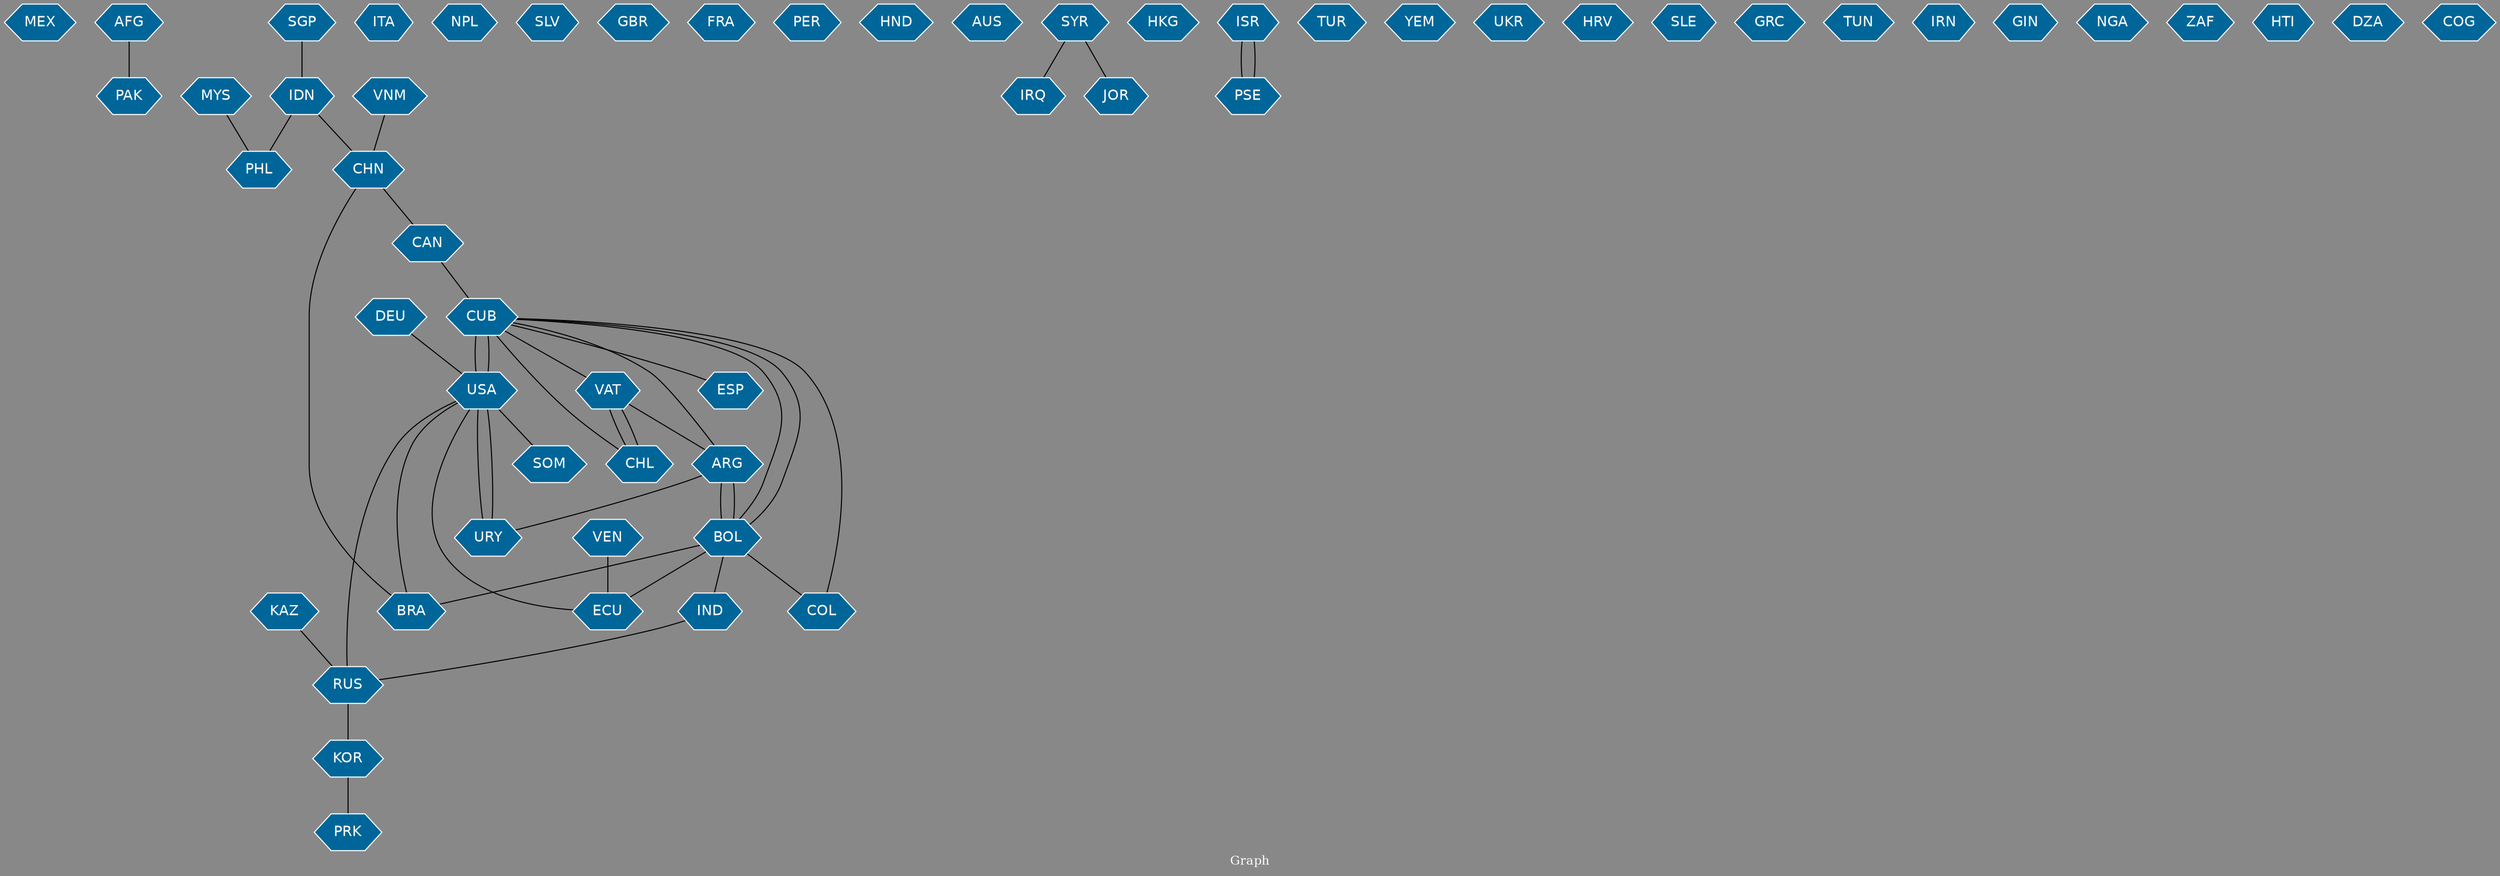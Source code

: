 // Countries together in item graph
graph {
	graph [bgcolor="#888888" fontcolor=white fontsize=12 label="Graph" outputorder=edgesfirst overlap=prism]
	node [color=white fillcolor="#006699" fontcolor=white fontname=Helvetica shape=hexagon style=filled]
	edge [arrowhead=open color=black fontcolor=white fontname=Courier fontsize=12]
		MEX [label=MEX]
		AFG [label=AFG]
		CUB [label=CUB]
		USA [label=USA]
		CHN [label=CHN]
		ITA [label=ITA]
		NPL [label=NPL]
		KAZ [label=KAZ]
		RUS [label=RUS]
		VEN [label=VEN]
		IDN [label=IDN]
		PHL [label=PHL]
		COL [label=COL]
		VAT [label=VAT]
		CHL [label=CHL]
		IND [label=IND]
		BOL [label=BOL]
		BRA [label=BRA]
		URY [label=URY]
		PAK [label=PAK]
		DEU [label=DEU]
		SLV [label=SLV]
		PRK [label=PRK]
		MYS [label=MYS]
		GBR [label=GBR]
		CAN [label=CAN]
		FRA [label=FRA]
		PER [label=PER]
		HND [label=HND]
		ESP [label=ESP]
		AUS [label=AUS]
		SYR [label=SYR]
		HKG [label=HKG]
		ISR [label=ISR]
		ECU [label=ECU]
		TUR [label=TUR]
		YEM [label=YEM]
		UKR [label=UKR]
		PSE [label=PSE]
		HRV [label=HRV]
		SLE [label=SLE]
		ARG [label=ARG]
		GRC [label=GRC]
		TUN [label=TUN]
		IRN [label=IRN]
		KOR [label=KOR]
		VNM [label=VNM]
		GIN [label=GIN]
		NGA [label=NGA]
		ZAF [label=ZAF]
		HTI [label=HTI]
		SGP [label=SGP]
		SOM [label=SOM]
		IRQ [label=IRQ]
		DZA [label=DZA]
		COG [label=COG]
		JOR [label=JOR]
			VAT -- CHL [weight=1]
			CUB -- ARG [weight=1]
			SYR -- IRQ [weight=1]
			KOR -- PRK [weight=1]
			ISR -- PSE [weight=2]
			VAT -- ARG [weight=1]
			BOL -- BRA [weight=1]
			BOL -- COL [weight=1]
			BOL -- ECU [weight=1]
			VEN -- ECU [weight=1]
			URY -- USA [weight=2]
			IND -- RUS [weight=1]
			USA -- ECU [weight=1]
			ARG -- BOL [weight=1]
			CHN -- CAN [weight=1]
			USA -- SOM [weight=1]
			CUB -- CHL [weight=1]
			IDN -- PHL [weight=1]
			AFG -- PAK [weight=1]
			BOL -- ARG [weight=1]
			CAN -- CUB [weight=1]
			BOL -- IND [weight=1]
			USA -- CUB [weight=3]
			KAZ -- RUS [weight=1]
			DEU -- USA [weight=1]
			USA -- RUS [weight=2]
			VNM -- CHN [weight=1]
			PSE -- ISR [weight=1]
			CUB -- USA [weight=9]
			IDN -- CHN [weight=1]
			COL -- CUB [weight=1]
			CUB -- VAT [weight=1]
			CUB -- BOL [weight=2]
			USA -- URY [weight=1]
			CHN -- BRA [weight=1]
			MYS -- PHL [weight=1]
			ARG -- URY [weight=1]
			USA -- BRA [weight=1]
			BOL -- CUB [weight=1]
			SGP -- IDN [weight=1]
			RUS -- KOR [weight=1]
			CHL -- VAT [weight=2]
			CUB -- ESP [weight=1]
			SYR -- JOR [weight=1]
}
